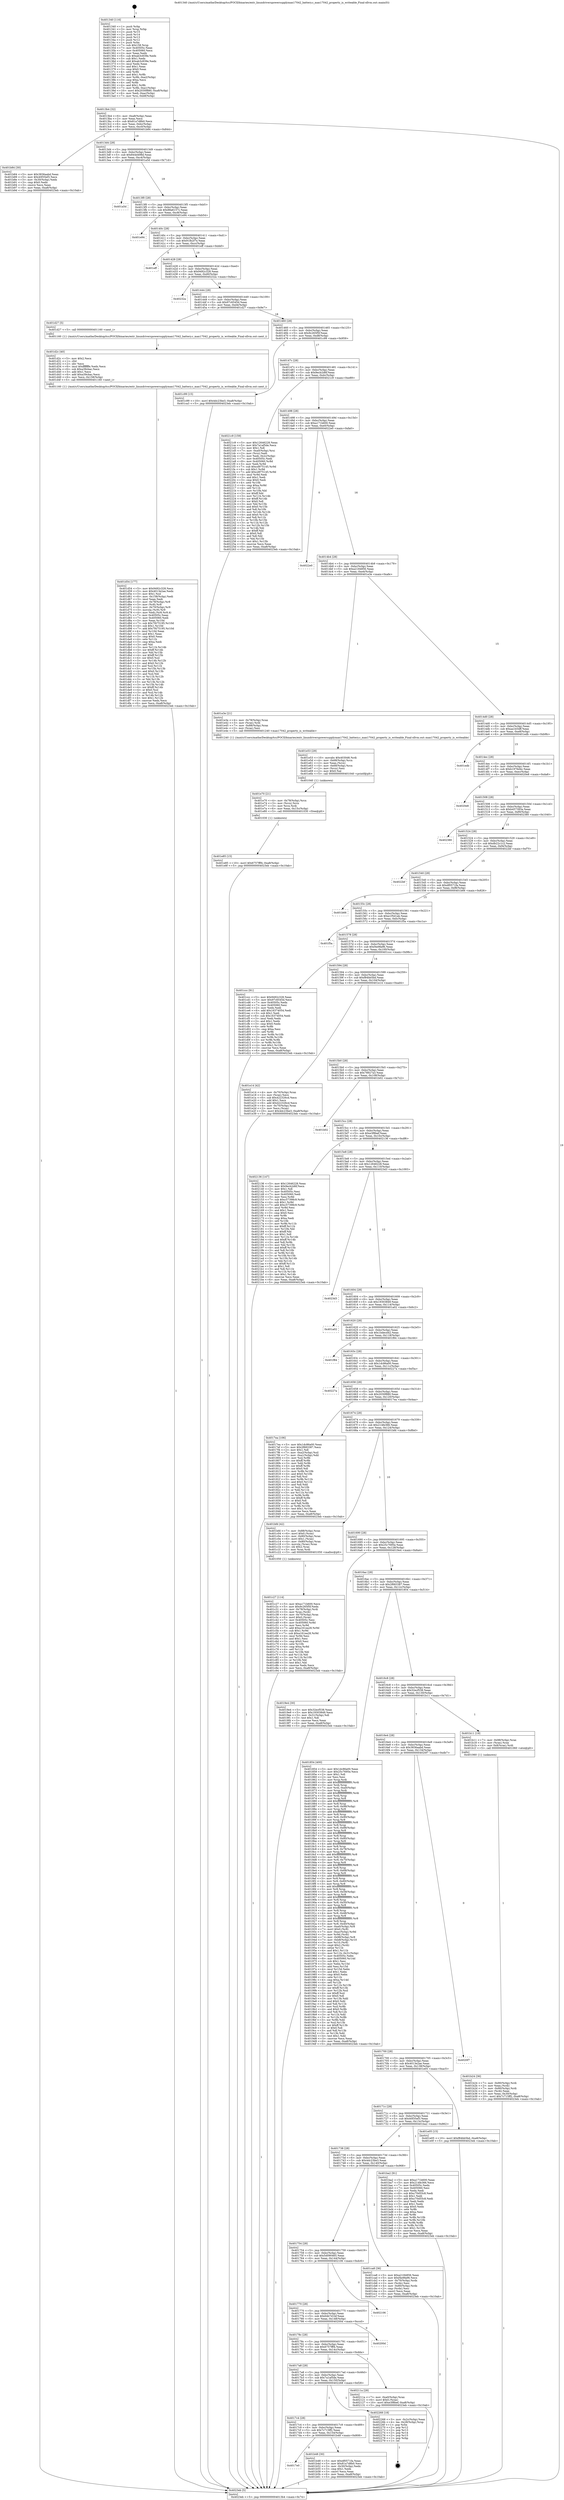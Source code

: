 digraph "0x401340" {
  label = "0x401340 (/mnt/c/Users/mathe/Desktop/tcc/POCII/binaries/extr_linuxdriverspowersupplymax17042_battery.c_max17042_property_is_writeable_Final-ollvm.out::main(0))"
  labelloc = "t"
  node[shape=record]

  Entry [label="",width=0.3,height=0.3,shape=circle,fillcolor=black,style=filled]
  "0x4013b4" [label="{
     0x4013b4 [32]\l
     | [instrs]\l
     &nbsp;&nbsp;0x4013b4 \<+6\>: mov -0xa8(%rbp),%eax\l
     &nbsp;&nbsp;0x4013ba \<+2\>: mov %eax,%ecx\l
     &nbsp;&nbsp;0x4013bc \<+6\>: sub $0x81a7d8b0,%ecx\l
     &nbsp;&nbsp;0x4013c2 \<+6\>: mov %eax,-0xbc(%rbp)\l
     &nbsp;&nbsp;0x4013c8 \<+6\>: mov %ecx,-0xc0(%rbp)\l
     &nbsp;&nbsp;0x4013ce \<+6\>: je 0000000000401b84 \<main+0x844\>\l
  }"]
  "0x401b84" [label="{
     0x401b84 [30]\l
     | [instrs]\l
     &nbsp;&nbsp;0x401b84 \<+5\>: mov $0x3836aabd,%eax\l
     &nbsp;&nbsp;0x401b89 \<+5\>: mov $0x40f35ef3,%ecx\l
     &nbsp;&nbsp;0x401b8e \<+3\>: mov -0x30(%rbp),%edx\l
     &nbsp;&nbsp;0x401b91 \<+3\>: cmp $0x0,%edx\l
     &nbsp;&nbsp;0x401b94 \<+3\>: cmove %ecx,%eax\l
     &nbsp;&nbsp;0x401b97 \<+6\>: mov %eax,-0xa8(%rbp)\l
     &nbsp;&nbsp;0x401b9d \<+5\>: jmp 00000000004023eb \<main+0x10ab\>\l
  }"]
  "0x4013d4" [label="{
     0x4013d4 [28]\l
     | [instrs]\l
     &nbsp;&nbsp;0x4013d4 \<+5\>: jmp 00000000004013d9 \<main+0x99\>\l
     &nbsp;&nbsp;0x4013d9 \<+6\>: mov -0xbc(%rbp),%eax\l
     &nbsp;&nbsp;0x4013df \<+5\>: sub $0x844d498d,%eax\l
     &nbsp;&nbsp;0x4013e4 \<+6\>: mov %eax,-0xc4(%rbp)\l
     &nbsp;&nbsp;0x4013ea \<+6\>: je 0000000000401a5d \<main+0x71d\>\l
  }"]
  Exit [label="",width=0.3,height=0.3,shape=circle,fillcolor=black,style=filled,peripheries=2]
  "0x401a5d" [label="{
     0x401a5d\l
  }", style=dashed]
  "0x4013f0" [label="{
     0x4013f0 [28]\l
     | [instrs]\l
     &nbsp;&nbsp;0x4013f0 \<+5\>: jmp 00000000004013f5 \<main+0xb5\>\l
     &nbsp;&nbsp;0x4013f5 \<+6\>: mov -0xbc(%rbp),%eax\l
     &nbsp;&nbsp;0x4013fb \<+5\>: sub $0x88a6157c,%eax\l
     &nbsp;&nbsp;0x401400 \<+6\>: mov %eax,-0xc8(%rbp)\l
     &nbsp;&nbsp;0x401406 \<+6\>: je 0000000000401e94 \<main+0xb54\>\l
  }"]
  "0x401e85" [label="{
     0x401e85 [15]\l
     | [instrs]\l
     &nbsp;&nbsp;0x401e85 \<+10\>: movl $0x6757fff4,-0xa8(%rbp)\l
     &nbsp;&nbsp;0x401e8f \<+5\>: jmp 00000000004023eb \<main+0x10ab\>\l
  }"]
  "0x401e94" [label="{
     0x401e94\l
  }", style=dashed]
  "0x40140c" [label="{
     0x40140c [28]\l
     | [instrs]\l
     &nbsp;&nbsp;0x40140c \<+5\>: jmp 0000000000401411 \<main+0xd1\>\l
     &nbsp;&nbsp;0x401411 \<+6\>: mov -0xbc(%rbp),%eax\l
     &nbsp;&nbsp;0x401417 \<+5\>: sub $0x91fb2f7e,%eax\l
     &nbsp;&nbsp;0x40141c \<+6\>: mov %eax,-0xcc(%rbp)\l
     &nbsp;&nbsp;0x401422 \<+6\>: je 0000000000401eff \<main+0xbbf\>\l
  }"]
  "0x401e70" [label="{
     0x401e70 [21]\l
     | [instrs]\l
     &nbsp;&nbsp;0x401e70 \<+4\>: mov -0x78(%rbp),%rcx\l
     &nbsp;&nbsp;0x401e74 \<+3\>: mov (%rcx),%rcx\l
     &nbsp;&nbsp;0x401e77 \<+3\>: mov %rcx,%rdi\l
     &nbsp;&nbsp;0x401e7a \<+6\>: mov %eax,-0x15c(%rbp)\l
     &nbsp;&nbsp;0x401e80 \<+5\>: call 0000000000401030 \<free@plt\>\l
     | [calls]\l
     &nbsp;&nbsp;0x401030 \{1\} (unknown)\l
  }"]
  "0x401eff" [label="{
     0x401eff\l
  }", style=dashed]
  "0x401428" [label="{
     0x401428 [28]\l
     | [instrs]\l
     &nbsp;&nbsp;0x401428 \<+5\>: jmp 000000000040142d \<main+0xed\>\l
     &nbsp;&nbsp;0x40142d \<+6\>: mov -0xbc(%rbp),%eax\l
     &nbsp;&nbsp;0x401433 \<+5\>: sub $0x9492c328,%eax\l
     &nbsp;&nbsp;0x401438 \<+6\>: mov %eax,-0xd0(%rbp)\l
     &nbsp;&nbsp;0x40143e \<+6\>: je 000000000040232a \<main+0xfea\>\l
  }"]
  "0x401e53" [label="{
     0x401e53 [29]\l
     | [instrs]\l
     &nbsp;&nbsp;0x401e53 \<+10\>: movabs $0x4030d6,%rdi\l
     &nbsp;&nbsp;0x401e5d \<+4\>: mov -0x68(%rbp),%rcx\l
     &nbsp;&nbsp;0x401e61 \<+2\>: mov %eax,(%rcx)\l
     &nbsp;&nbsp;0x401e63 \<+4\>: mov -0x68(%rbp),%rcx\l
     &nbsp;&nbsp;0x401e67 \<+2\>: mov (%rcx),%esi\l
     &nbsp;&nbsp;0x401e69 \<+2\>: mov $0x0,%al\l
     &nbsp;&nbsp;0x401e6b \<+5\>: call 0000000000401040 \<printf@plt\>\l
     | [calls]\l
     &nbsp;&nbsp;0x401040 \{1\} (unknown)\l
  }"]
  "0x40232a" [label="{
     0x40232a\l
  }", style=dashed]
  "0x401444" [label="{
     0x401444 [28]\l
     | [instrs]\l
     &nbsp;&nbsp;0x401444 \<+5\>: jmp 0000000000401449 \<main+0x109\>\l
     &nbsp;&nbsp;0x401449 \<+6\>: mov -0xbc(%rbp),%eax\l
     &nbsp;&nbsp;0x40144f \<+5\>: sub $0x97c6545d,%eax\l
     &nbsp;&nbsp;0x401454 \<+6\>: mov %eax,-0xd4(%rbp)\l
     &nbsp;&nbsp;0x40145a \<+6\>: je 0000000000401d27 \<main+0x9e7\>\l
  }"]
  "0x401d54" [label="{
     0x401d54 [177]\l
     | [instrs]\l
     &nbsp;&nbsp;0x401d54 \<+5\>: mov $0x9492c328,%ecx\l
     &nbsp;&nbsp;0x401d59 \<+5\>: mov $0x4013e2ae,%edx\l
     &nbsp;&nbsp;0x401d5e \<+3\>: mov $0x1,%sil\l
     &nbsp;&nbsp;0x401d61 \<+6\>: mov -0x158(%rbp),%edi\l
     &nbsp;&nbsp;0x401d67 \<+3\>: imul %eax,%edi\l
     &nbsp;&nbsp;0x401d6a \<+4\>: mov -0x78(%rbp),%r8\l
     &nbsp;&nbsp;0x401d6e \<+3\>: mov (%r8),%r8\l
     &nbsp;&nbsp;0x401d71 \<+4\>: mov -0x70(%rbp),%r9\l
     &nbsp;&nbsp;0x401d75 \<+3\>: movslq (%r9),%r9\l
     &nbsp;&nbsp;0x401d78 \<+4\>: mov %edi,(%r8,%r9,4)\l
     &nbsp;&nbsp;0x401d7c \<+7\>: mov 0x40505c,%eax\l
     &nbsp;&nbsp;0x401d83 \<+7\>: mov 0x405060,%edi\l
     &nbsp;&nbsp;0x401d8a \<+3\>: mov %eax,%r10d\l
     &nbsp;&nbsp;0x401d8d \<+7\>: sub $0x7f475195,%r10d\l
     &nbsp;&nbsp;0x401d94 \<+4\>: sub $0x1,%r10d\l
     &nbsp;&nbsp;0x401d98 \<+7\>: add $0x7f475195,%r10d\l
     &nbsp;&nbsp;0x401d9f \<+4\>: imul %r10d,%eax\l
     &nbsp;&nbsp;0x401da3 \<+3\>: and $0x1,%eax\l
     &nbsp;&nbsp;0x401da6 \<+3\>: cmp $0x0,%eax\l
     &nbsp;&nbsp;0x401da9 \<+4\>: sete %r11b\l
     &nbsp;&nbsp;0x401dad \<+3\>: cmp $0xa,%edi\l
     &nbsp;&nbsp;0x401db0 \<+3\>: setl %bl\l
     &nbsp;&nbsp;0x401db3 \<+3\>: mov %r11b,%r14b\l
     &nbsp;&nbsp;0x401db6 \<+4\>: xor $0xff,%r14b\l
     &nbsp;&nbsp;0x401dba \<+3\>: mov %bl,%r15b\l
     &nbsp;&nbsp;0x401dbd \<+4\>: xor $0xff,%r15b\l
     &nbsp;&nbsp;0x401dc1 \<+4\>: xor $0x0,%sil\l
     &nbsp;&nbsp;0x401dc5 \<+3\>: mov %r14b,%r12b\l
     &nbsp;&nbsp;0x401dc8 \<+4\>: and $0x0,%r12b\l
     &nbsp;&nbsp;0x401dcc \<+3\>: and %sil,%r11b\l
     &nbsp;&nbsp;0x401dcf \<+3\>: mov %r15b,%r13b\l
     &nbsp;&nbsp;0x401dd2 \<+4\>: and $0x0,%r13b\l
     &nbsp;&nbsp;0x401dd6 \<+3\>: and %sil,%bl\l
     &nbsp;&nbsp;0x401dd9 \<+3\>: or %r11b,%r12b\l
     &nbsp;&nbsp;0x401ddc \<+3\>: or %bl,%r13b\l
     &nbsp;&nbsp;0x401ddf \<+3\>: xor %r13b,%r12b\l
     &nbsp;&nbsp;0x401de2 \<+3\>: or %r15b,%r14b\l
     &nbsp;&nbsp;0x401de5 \<+4\>: xor $0xff,%r14b\l
     &nbsp;&nbsp;0x401de9 \<+4\>: or $0x0,%sil\l
     &nbsp;&nbsp;0x401ded \<+3\>: and %sil,%r14b\l
     &nbsp;&nbsp;0x401df0 \<+3\>: or %r14b,%r12b\l
     &nbsp;&nbsp;0x401df3 \<+4\>: test $0x1,%r12b\l
     &nbsp;&nbsp;0x401df7 \<+3\>: cmovne %edx,%ecx\l
     &nbsp;&nbsp;0x401dfa \<+6\>: mov %ecx,-0xa8(%rbp)\l
     &nbsp;&nbsp;0x401e00 \<+5\>: jmp 00000000004023eb \<main+0x10ab\>\l
  }"]
  "0x401d27" [label="{
     0x401d27 [5]\l
     | [instrs]\l
     &nbsp;&nbsp;0x401d27 \<+5\>: call 0000000000401160 \<next_i\>\l
     | [calls]\l
     &nbsp;&nbsp;0x401160 \{1\} (/mnt/c/Users/mathe/Desktop/tcc/POCII/binaries/extr_linuxdriverspowersupplymax17042_battery.c_max17042_property_is_writeable_Final-ollvm.out::next_i)\l
  }"]
  "0x401460" [label="{
     0x401460 [28]\l
     | [instrs]\l
     &nbsp;&nbsp;0x401460 \<+5\>: jmp 0000000000401465 \<main+0x125\>\l
     &nbsp;&nbsp;0x401465 \<+6\>: mov -0xbc(%rbp),%eax\l
     &nbsp;&nbsp;0x40146b \<+5\>: sub $0x9c265f5f,%eax\l
     &nbsp;&nbsp;0x401470 \<+6\>: mov %eax,-0xd8(%rbp)\l
     &nbsp;&nbsp;0x401476 \<+6\>: je 0000000000401c99 \<main+0x959\>\l
  }"]
  "0x401d2c" [label="{
     0x401d2c [40]\l
     | [instrs]\l
     &nbsp;&nbsp;0x401d2c \<+5\>: mov $0x2,%ecx\l
     &nbsp;&nbsp;0x401d31 \<+1\>: cltd\l
     &nbsp;&nbsp;0x401d32 \<+2\>: idiv %ecx\l
     &nbsp;&nbsp;0x401d34 \<+6\>: imul $0xfffffffe,%edx,%ecx\l
     &nbsp;&nbsp;0x401d3a \<+6\>: sub $0xa39cbac,%ecx\l
     &nbsp;&nbsp;0x401d40 \<+3\>: add $0x1,%ecx\l
     &nbsp;&nbsp;0x401d43 \<+6\>: add $0xa39cbac,%ecx\l
     &nbsp;&nbsp;0x401d49 \<+6\>: mov %ecx,-0x158(%rbp)\l
     &nbsp;&nbsp;0x401d4f \<+5\>: call 0000000000401160 \<next_i\>\l
     | [calls]\l
     &nbsp;&nbsp;0x401160 \{1\} (/mnt/c/Users/mathe/Desktop/tcc/POCII/binaries/extr_linuxdriverspowersupplymax17042_battery.c_max17042_property_is_writeable_Final-ollvm.out::next_i)\l
  }"]
  "0x401c99" [label="{
     0x401c99 [15]\l
     | [instrs]\l
     &nbsp;&nbsp;0x401c99 \<+10\>: movl $0x4dc23be3,-0xa8(%rbp)\l
     &nbsp;&nbsp;0x401ca3 \<+5\>: jmp 00000000004023eb \<main+0x10ab\>\l
  }"]
  "0x40147c" [label="{
     0x40147c [28]\l
     | [instrs]\l
     &nbsp;&nbsp;0x40147c \<+5\>: jmp 0000000000401481 \<main+0x141\>\l
     &nbsp;&nbsp;0x401481 \<+6\>: mov -0xbc(%rbp),%eax\l
     &nbsp;&nbsp;0x401487 \<+5\>: sub $0x9ecb2d6f,%eax\l
     &nbsp;&nbsp;0x40148c \<+6\>: mov %eax,-0xdc(%rbp)\l
     &nbsp;&nbsp;0x401492 \<+6\>: je 00000000004021c9 \<main+0xe89\>\l
  }"]
  "0x401c27" [label="{
     0x401c27 [114]\l
     | [instrs]\l
     &nbsp;&nbsp;0x401c27 \<+5\>: mov $0xa171b600,%ecx\l
     &nbsp;&nbsp;0x401c2c \<+5\>: mov $0x9c265f5f,%edx\l
     &nbsp;&nbsp;0x401c31 \<+4\>: mov -0x78(%rbp),%rdi\l
     &nbsp;&nbsp;0x401c35 \<+3\>: mov %rax,(%rdi)\l
     &nbsp;&nbsp;0x401c38 \<+4\>: mov -0x70(%rbp),%rax\l
     &nbsp;&nbsp;0x401c3c \<+6\>: movl $0x0,(%rax)\l
     &nbsp;&nbsp;0x401c42 \<+7\>: mov 0x40505c,%esi\l
     &nbsp;&nbsp;0x401c49 \<+8\>: mov 0x405060,%r8d\l
     &nbsp;&nbsp;0x401c51 \<+3\>: mov %esi,%r9d\l
     &nbsp;&nbsp;0x401c54 \<+7\>: add $0xa161ea28,%r9d\l
     &nbsp;&nbsp;0x401c5b \<+4\>: sub $0x1,%r9d\l
     &nbsp;&nbsp;0x401c5f \<+7\>: sub $0xa161ea28,%r9d\l
     &nbsp;&nbsp;0x401c66 \<+4\>: imul %r9d,%esi\l
     &nbsp;&nbsp;0x401c6a \<+3\>: and $0x1,%esi\l
     &nbsp;&nbsp;0x401c6d \<+3\>: cmp $0x0,%esi\l
     &nbsp;&nbsp;0x401c70 \<+4\>: sete %r10b\l
     &nbsp;&nbsp;0x401c74 \<+4\>: cmp $0xa,%r8d\l
     &nbsp;&nbsp;0x401c78 \<+4\>: setl %r11b\l
     &nbsp;&nbsp;0x401c7c \<+3\>: mov %r10b,%bl\l
     &nbsp;&nbsp;0x401c7f \<+3\>: and %r11b,%bl\l
     &nbsp;&nbsp;0x401c82 \<+3\>: xor %r11b,%r10b\l
     &nbsp;&nbsp;0x401c85 \<+3\>: or %r10b,%bl\l
     &nbsp;&nbsp;0x401c88 \<+3\>: test $0x1,%bl\l
     &nbsp;&nbsp;0x401c8b \<+3\>: cmovne %edx,%ecx\l
     &nbsp;&nbsp;0x401c8e \<+6\>: mov %ecx,-0xa8(%rbp)\l
     &nbsp;&nbsp;0x401c94 \<+5\>: jmp 00000000004023eb \<main+0x10ab\>\l
  }"]
  "0x4021c9" [label="{
     0x4021c9 [159]\l
     | [instrs]\l
     &nbsp;&nbsp;0x4021c9 \<+5\>: mov $0x12646228,%eax\l
     &nbsp;&nbsp;0x4021ce \<+5\>: mov $0x7a1af5de,%ecx\l
     &nbsp;&nbsp;0x4021d3 \<+2\>: mov $0x1,%dl\l
     &nbsp;&nbsp;0x4021d5 \<+7\>: mov -0xa0(%rbp),%rsi\l
     &nbsp;&nbsp;0x4021dc \<+2\>: mov (%rsi),%edi\l
     &nbsp;&nbsp;0x4021de \<+3\>: mov %edi,-0x2c(%rbp)\l
     &nbsp;&nbsp;0x4021e1 \<+7\>: mov 0x40505c,%edi\l
     &nbsp;&nbsp;0x4021e8 \<+8\>: mov 0x405060,%r8d\l
     &nbsp;&nbsp;0x4021f0 \<+3\>: mov %edi,%r9d\l
     &nbsp;&nbsp;0x4021f3 \<+7\>: sub $0xcd975145,%r9d\l
     &nbsp;&nbsp;0x4021fa \<+4\>: sub $0x1,%r9d\l
     &nbsp;&nbsp;0x4021fe \<+7\>: add $0xcd975145,%r9d\l
     &nbsp;&nbsp;0x402205 \<+4\>: imul %r9d,%edi\l
     &nbsp;&nbsp;0x402209 \<+3\>: and $0x1,%edi\l
     &nbsp;&nbsp;0x40220c \<+3\>: cmp $0x0,%edi\l
     &nbsp;&nbsp;0x40220f \<+4\>: sete %r10b\l
     &nbsp;&nbsp;0x402213 \<+4\>: cmp $0xa,%r8d\l
     &nbsp;&nbsp;0x402217 \<+4\>: setl %r11b\l
     &nbsp;&nbsp;0x40221b \<+3\>: mov %r10b,%bl\l
     &nbsp;&nbsp;0x40221e \<+3\>: xor $0xff,%bl\l
     &nbsp;&nbsp;0x402221 \<+3\>: mov %r11b,%r14b\l
     &nbsp;&nbsp;0x402224 \<+4\>: xor $0xff,%r14b\l
     &nbsp;&nbsp;0x402228 \<+3\>: xor $0x0,%dl\l
     &nbsp;&nbsp;0x40222b \<+3\>: mov %bl,%r15b\l
     &nbsp;&nbsp;0x40222e \<+4\>: and $0x0,%r15b\l
     &nbsp;&nbsp;0x402232 \<+3\>: and %dl,%r10b\l
     &nbsp;&nbsp;0x402235 \<+3\>: mov %r14b,%r12b\l
     &nbsp;&nbsp;0x402238 \<+4\>: and $0x0,%r12b\l
     &nbsp;&nbsp;0x40223c \<+3\>: and %dl,%r11b\l
     &nbsp;&nbsp;0x40223f \<+3\>: or %r10b,%r15b\l
     &nbsp;&nbsp;0x402242 \<+3\>: or %r11b,%r12b\l
     &nbsp;&nbsp;0x402245 \<+3\>: xor %r12b,%r15b\l
     &nbsp;&nbsp;0x402248 \<+3\>: or %r14b,%bl\l
     &nbsp;&nbsp;0x40224b \<+3\>: xor $0xff,%bl\l
     &nbsp;&nbsp;0x40224e \<+3\>: or $0x0,%dl\l
     &nbsp;&nbsp;0x402251 \<+2\>: and %dl,%bl\l
     &nbsp;&nbsp;0x402253 \<+3\>: or %bl,%r15b\l
     &nbsp;&nbsp;0x402256 \<+4\>: test $0x1,%r15b\l
     &nbsp;&nbsp;0x40225a \<+3\>: cmovne %ecx,%eax\l
     &nbsp;&nbsp;0x40225d \<+6\>: mov %eax,-0xa8(%rbp)\l
     &nbsp;&nbsp;0x402263 \<+5\>: jmp 00000000004023eb \<main+0x10ab\>\l
  }"]
  "0x401498" [label="{
     0x401498 [28]\l
     | [instrs]\l
     &nbsp;&nbsp;0x401498 \<+5\>: jmp 000000000040149d \<main+0x15d\>\l
     &nbsp;&nbsp;0x40149d \<+6\>: mov -0xbc(%rbp),%eax\l
     &nbsp;&nbsp;0x4014a3 \<+5\>: sub $0xa171b600,%eax\l
     &nbsp;&nbsp;0x4014a8 \<+6\>: mov %eax,-0xe0(%rbp)\l
     &nbsp;&nbsp;0x4014ae \<+6\>: je 00000000004022e0 \<main+0xfa0\>\l
  }"]
  "0x4017e0" [label="{
     0x4017e0\l
  }", style=dashed]
  "0x4022e0" [label="{
     0x4022e0\l
  }", style=dashed]
  "0x4014b4" [label="{
     0x4014b4 [28]\l
     | [instrs]\l
     &nbsp;&nbsp;0x4014b4 \<+5\>: jmp 00000000004014b9 \<main+0x179\>\l
     &nbsp;&nbsp;0x4014b9 \<+6\>: mov -0xbc(%rbp),%eax\l
     &nbsp;&nbsp;0x4014bf \<+5\>: sub $0xa2184856,%eax\l
     &nbsp;&nbsp;0x4014c4 \<+6\>: mov %eax,-0xe4(%rbp)\l
     &nbsp;&nbsp;0x4014ca \<+6\>: je 0000000000401e3e \<main+0xafe\>\l
  }"]
  "0x401b48" [label="{
     0x401b48 [30]\l
     | [instrs]\l
     &nbsp;&nbsp;0x401b48 \<+5\>: mov $0xdf0571fa,%eax\l
     &nbsp;&nbsp;0x401b4d \<+5\>: mov $0x81a7d8b0,%ecx\l
     &nbsp;&nbsp;0x401b52 \<+3\>: mov -0x30(%rbp),%edx\l
     &nbsp;&nbsp;0x401b55 \<+3\>: cmp $0x1,%edx\l
     &nbsp;&nbsp;0x401b58 \<+3\>: cmovl %ecx,%eax\l
     &nbsp;&nbsp;0x401b5b \<+6\>: mov %eax,-0xa8(%rbp)\l
     &nbsp;&nbsp;0x401b61 \<+5\>: jmp 00000000004023eb \<main+0x10ab\>\l
  }"]
  "0x401e3e" [label="{
     0x401e3e [21]\l
     | [instrs]\l
     &nbsp;&nbsp;0x401e3e \<+4\>: mov -0x78(%rbp),%rax\l
     &nbsp;&nbsp;0x401e42 \<+3\>: mov (%rax),%rdi\l
     &nbsp;&nbsp;0x401e45 \<+7\>: mov -0x88(%rbp),%rax\l
     &nbsp;&nbsp;0x401e4c \<+2\>: mov (%rax),%esi\l
     &nbsp;&nbsp;0x401e4e \<+5\>: call 0000000000401240 \<max17042_property_is_writeable\>\l
     | [calls]\l
     &nbsp;&nbsp;0x401240 \{1\} (/mnt/c/Users/mathe/Desktop/tcc/POCII/binaries/extr_linuxdriverspowersupplymax17042_battery.c_max17042_property_is_writeable_Final-ollvm.out::max17042_property_is_writeable)\l
  }"]
  "0x4014d0" [label="{
     0x4014d0 [28]\l
     | [instrs]\l
     &nbsp;&nbsp;0x4014d0 \<+5\>: jmp 00000000004014d5 \<main+0x195\>\l
     &nbsp;&nbsp;0x4014d5 \<+6\>: mov -0xbc(%rbp),%eax\l
     &nbsp;&nbsp;0x4014db \<+5\>: sub $0xaa1b54ff,%eax\l
     &nbsp;&nbsp;0x4014e0 \<+6\>: mov %eax,-0xe8(%rbp)\l
     &nbsp;&nbsp;0x4014e6 \<+6\>: je 0000000000401edb \<main+0xb9b\>\l
  }"]
  "0x4017c4" [label="{
     0x4017c4 [28]\l
     | [instrs]\l
     &nbsp;&nbsp;0x4017c4 \<+5\>: jmp 00000000004017c9 \<main+0x489\>\l
     &nbsp;&nbsp;0x4017c9 \<+6\>: mov -0xbc(%rbp),%eax\l
     &nbsp;&nbsp;0x4017cf \<+5\>: sub $0x7c715ff2,%eax\l
     &nbsp;&nbsp;0x4017d4 \<+6\>: mov %eax,-0x154(%rbp)\l
     &nbsp;&nbsp;0x4017da \<+6\>: je 0000000000401b48 \<main+0x808\>\l
  }"]
  "0x401edb" [label="{
     0x401edb\l
  }", style=dashed]
  "0x4014ec" [label="{
     0x4014ec [28]\l
     | [instrs]\l
     &nbsp;&nbsp;0x4014ec \<+5\>: jmp 00000000004014f1 \<main+0x1b1\>\l
     &nbsp;&nbsp;0x4014f1 \<+6\>: mov -0xbc(%rbp),%eax\l
     &nbsp;&nbsp;0x4014f7 \<+5\>: sub $0xb1976d4c,%eax\l
     &nbsp;&nbsp;0x4014fc \<+6\>: mov %eax,-0xec(%rbp)\l
     &nbsp;&nbsp;0x401502 \<+6\>: je 00000000004020e8 \<main+0xda8\>\l
  }"]
  "0x402268" [label="{
     0x402268 [18]\l
     | [instrs]\l
     &nbsp;&nbsp;0x402268 \<+3\>: mov -0x2c(%rbp),%eax\l
     &nbsp;&nbsp;0x40226b \<+4\>: lea -0x28(%rbp),%rsp\l
     &nbsp;&nbsp;0x40226f \<+1\>: pop %rbx\l
     &nbsp;&nbsp;0x402270 \<+2\>: pop %r12\l
     &nbsp;&nbsp;0x402272 \<+2\>: pop %r13\l
     &nbsp;&nbsp;0x402274 \<+2\>: pop %r14\l
     &nbsp;&nbsp;0x402276 \<+2\>: pop %r15\l
     &nbsp;&nbsp;0x402278 \<+1\>: pop %rbp\l
     &nbsp;&nbsp;0x402279 \<+1\>: ret\l
  }"]
  "0x4020e8" [label="{
     0x4020e8\l
  }", style=dashed]
  "0x401508" [label="{
     0x401508 [28]\l
     | [instrs]\l
     &nbsp;&nbsp;0x401508 \<+5\>: jmp 000000000040150d \<main+0x1cd\>\l
     &nbsp;&nbsp;0x40150d \<+6\>: mov -0xbc(%rbp),%eax\l
     &nbsp;&nbsp;0x401513 \<+5\>: sub $0xb457393a,%eax\l
     &nbsp;&nbsp;0x401518 \<+6\>: mov %eax,-0xf0(%rbp)\l
     &nbsp;&nbsp;0x40151e \<+6\>: je 0000000000402380 \<main+0x1040\>\l
  }"]
  "0x4017a8" [label="{
     0x4017a8 [28]\l
     | [instrs]\l
     &nbsp;&nbsp;0x4017a8 \<+5\>: jmp 00000000004017ad \<main+0x46d\>\l
     &nbsp;&nbsp;0x4017ad \<+6\>: mov -0xbc(%rbp),%eax\l
     &nbsp;&nbsp;0x4017b3 \<+5\>: sub $0x7a1af5de,%eax\l
     &nbsp;&nbsp;0x4017b8 \<+6\>: mov %eax,-0x150(%rbp)\l
     &nbsp;&nbsp;0x4017be \<+6\>: je 0000000000402268 \<main+0xf28\>\l
  }"]
  "0x402380" [label="{
     0x402380\l
  }", style=dashed]
  "0x401524" [label="{
     0x401524 [28]\l
     | [instrs]\l
     &nbsp;&nbsp;0x401524 \<+5\>: jmp 0000000000401529 \<main+0x1e9\>\l
     &nbsp;&nbsp;0x401529 \<+6\>: mov -0xbc(%rbp),%eax\l
     &nbsp;&nbsp;0x40152f \<+5\>: sub $0xdb22c1c2,%eax\l
     &nbsp;&nbsp;0x401534 \<+6\>: mov %eax,-0xf4(%rbp)\l
     &nbsp;&nbsp;0x40153a \<+6\>: je 00000000004022bf \<main+0xf7f\>\l
  }"]
  "0x40211a" [label="{
     0x40211a [28]\l
     | [instrs]\l
     &nbsp;&nbsp;0x40211a \<+7\>: mov -0xa0(%rbp),%rax\l
     &nbsp;&nbsp;0x402121 \<+6\>: movl $0x0,(%rax)\l
     &nbsp;&nbsp;0x402127 \<+10\>: movl $0xe3f8bef,-0xa8(%rbp)\l
     &nbsp;&nbsp;0x402131 \<+5\>: jmp 00000000004023eb \<main+0x10ab\>\l
  }"]
  "0x4022bf" [label="{
     0x4022bf\l
  }", style=dashed]
  "0x401540" [label="{
     0x401540 [28]\l
     | [instrs]\l
     &nbsp;&nbsp;0x401540 \<+5\>: jmp 0000000000401545 \<main+0x205\>\l
     &nbsp;&nbsp;0x401545 \<+6\>: mov -0xbc(%rbp),%eax\l
     &nbsp;&nbsp;0x40154b \<+5\>: sub $0xdf0571fa,%eax\l
     &nbsp;&nbsp;0x401550 \<+6\>: mov %eax,-0xf8(%rbp)\l
     &nbsp;&nbsp;0x401556 \<+6\>: je 0000000000401b66 \<main+0x826\>\l
  }"]
  "0x40178c" [label="{
     0x40178c [28]\l
     | [instrs]\l
     &nbsp;&nbsp;0x40178c \<+5\>: jmp 0000000000401791 \<main+0x451\>\l
     &nbsp;&nbsp;0x401791 \<+6\>: mov -0xbc(%rbp),%eax\l
     &nbsp;&nbsp;0x401797 \<+5\>: sub $0x6757fff4,%eax\l
     &nbsp;&nbsp;0x40179c \<+6\>: mov %eax,-0x14c(%rbp)\l
     &nbsp;&nbsp;0x4017a2 \<+6\>: je 000000000040211a \<main+0xdda\>\l
  }"]
  "0x401b66" [label="{
     0x401b66\l
  }", style=dashed]
  "0x40155c" [label="{
     0x40155c [28]\l
     | [instrs]\l
     &nbsp;&nbsp;0x40155c \<+5\>: jmp 0000000000401561 \<main+0x221\>\l
     &nbsp;&nbsp;0x401561 \<+6\>: mov -0xbc(%rbp),%eax\l
     &nbsp;&nbsp;0x401567 \<+5\>: sub $0xe1f5d1ab,%eax\l
     &nbsp;&nbsp;0x40156c \<+6\>: mov %eax,-0xfc(%rbp)\l
     &nbsp;&nbsp;0x401572 \<+6\>: je 0000000000401f5a \<main+0xc1a\>\l
  }"]
  "0x40200d" [label="{
     0x40200d\l
  }", style=dashed]
  "0x401f5a" [label="{
     0x401f5a\l
  }", style=dashed]
  "0x401578" [label="{
     0x401578 [28]\l
     | [instrs]\l
     &nbsp;&nbsp;0x401578 \<+5\>: jmp 000000000040157d \<main+0x23d\>\l
     &nbsp;&nbsp;0x40157d \<+6\>: mov -0xbc(%rbp),%eax\l
     &nbsp;&nbsp;0x401583 \<+5\>: sub $0xf4e9fa96,%eax\l
     &nbsp;&nbsp;0x401588 \<+6\>: mov %eax,-0x100(%rbp)\l
     &nbsp;&nbsp;0x40158e \<+6\>: je 0000000000401ccc \<main+0x98c\>\l
  }"]
  "0x401770" [label="{
     0x401770 [28]\l
     | [instrs]\l
     &nbsp;&nbsp;0x401770 \<+5\>: jmp 0000000000401775 \<main+0x435\>\l
     &nbsp;&nbsp;0x401775 \<+6\>: mov -0xbc(%rbp),%eax\l
     &nbsp;&nbsp;0x40177b \<+5\>: sub $0x64b7d1bf,%eax\l
     &nbsp;&nbsp;0x401780 \<+6\>: mov %eax,-0x148(%rbp)\l
     &nbsp;&nbsp;0x401786 \<+6\>: je 000000000040200d \<main+0xccd\>\l
  }"]
  "0x401ccc" [label="{
     0x401ccc [91]\l
     | [instrs]\l
     &nbsp;&nbsp;0x401ccc \<+5\>: mov $0x9492c328,%eax\l
     &nbsp;&nbsp;0x401cd1 \<+5\>: mov $0x97c6545d,%ecx\l
     &nbsp;&nbsp;0x401cd6 \<+7\>: mov 0x40505c,%edx\l
     &nbsp;&nbsp;0x401cdd \<+7\>: mov 0x405060,%esi\l
     &nbsp;&nbsp;0x401ce4 \<+2\>: mov %edx,%edi\l
     &nbsp;&nbsp;0x401ce6 \<+6\>: add $0x16374054,%edi\l
     &nbsp;&nbsp;0x401cec \<+3\>: sub $0x1,%edi\l
     &nbsp;&nbsp;0x401cef \<+6\>: sub $0x16374054,%edi\l
     &nbsp;&nbsp;0x401cf5 \<+3\>: imul %edi,%edx\l
     &nbsp;&nbsp;0x401cf8 \<+3\>: and $0x1,%edx\l
     &nbsp;&nbsp;0x401cfb \<+3\>: cmp $0x0,%edx\l
     &nbsp;&nbsp;0x401cfe \<+4\>: sete %r8b\l
     &nbsp;&nbsp;0x401d02 \<+3\>: cmp $0xa,%esi\l
     &nbsp;&nbsp;0x401d05 \<+4\>: setl %r9b\l
     &nbsp;&nbsp;0x401d09 \<+3\>: mov %r8b,%r10b\l
     &nbsp;&nbsp;0x401d0c \<+3\>: and %r9b,%r10b\l
     &nbsp;&nbsp;0x401d0f \<+3\>: xor %r9b,%r8b\l
     &nbsp;&nbsp;0x401d12 \<+3\>: or %r8b,%r10b\l
     &nbsp;&nbsp;0x401d15 \<+4\>: test $0x1,%r10b\l
     &nbsp;&nbsp;0x401d19 \<+3\>: cmovne %ecx,%eax\l
     &nbsp;&nbsp;0x401d1c \<+6\>: mov %eax,-0xa8(%rbp)\l
     &nbsp;&nbsp;0x401d22 \<+5\>: jmp 00000000004023eb \<main+0x10ab\>\l
  }"]
  "0x401594" [label="{
     0x401594 [28]\l
     | [instrs]\l
     &nbsp;&nbsp;0x401594 \<+5\>: jmp 0000000000401599 \<main+0x259\>\l
     &nbsp;&nbsp;0x401599 \<+6\>: mov -0xbc(%rbp),%eax\l
     &nbsp;&nbsp;0x40159f \<+5\>: sub $0xf84bb5bd,%eax\l
     &nbsp;&nbsp;0x4015a4 \<+6\>: mov %eax,-0x104(%rbp)\l
     &nbsp;&nbsp;0x4015aa \<+6\>: je 0000000000401e14 \<main+0xad4\>\l
  }"]
  "0x402106" [label="{
     0x402106\l
  }", style=dashed]
  "0x401e14" [label="{
     0x401e14 [42]\l
     | [instrs]\l
     &nbsp;&nbsp;0x401e14 \<+4\>: mov -0x70(%rbp),%rax\l
     &nbsp;&nbsp;0x401e18 \<+2\>: mov (%rax),%ecx\l
     &nbsp;&nbsp;0x401e1a \<+6\>: sub $0x422326cd,%ecx\l
     &nbsp;&nbsp;0x401e20 \<+3\>: add $0x1,%ecx\l
     &nbsp;&nbsp;0x401e23 \<+6\>: add $0x422326cd,%ecx\l
     &nbsp;&nbsp;0x401e29 \<+4\>: mov -0x70(%rbp),%rax\l
     &nbsp;&nbsp;0x401e2d \<+2\>: mov %ecx,(%rax)\l
     &nbsp;&nbsp;0x401e2f \<+10\>: movl $0x4dc23be3,-0xa8(%rbp)\l
     &nbsp;&nbsp;0x401e39 \<+5\>: jmp 00000000004023eb \<main+0x10ab\>\l
  }"]
  "0x4015b0" [label="{
     0x4015b0 [28]\l
     | [instrs]\l
     &nbsp;&nbsp;0x4015b0 \<+5\>: jmp 00000000004015b5 \<main+0x275\>\l
     &nbsp;&nbsp;0x4015b5 \<+6\>: mov -0xbc(%rbp),%eax\l
     &nbsp;&nbsp;0x4015bb \<+5\>: sub $0x78927a3,%eax\l
     &nbsp;&nbsp;0x4015c0 \<+6\>: mov %eax,-0x108(%rbp)\l
     &nbsp;&nbsp;0x4015c6 \<+6\>: je 0000000000401b02 \<main+0x7c2\>\l
  }"]
  "0x401754" [label="{
     0x401754 [28]\l
     | [instrs]\l
     &nbsp;&nbsp;0x401754 \<+5\>: jmp 0000000000401759 \<main+0x419\>\l
     &nbsp;&nbsp;0x401759 \<+6\>: mov -0xbc(%rbp),%eax\l
     &nbsp;&nbsp;0x40175f \<+5\>: sub $0x5d090465,%eax\l
     &nbsp;&nbsp;0x401764 \<+6\>: mov %eax,-0x144(%rbp)\l
     &nbsp;&nbsp;0x40176a \<+6\>: je 0000000000402106 \<main+0xdc6\>\l
  }"]
  "0x401b02" [label="{
     0x401b02\l
  }", style=dashed]
  "0x4015cc" [label="{
     0x4015cc [28]\l
     | [instrs]\l
     &nbsp;&nbsp;0x4015cc \<+5\>: jmp 00000000004015d1 \<main+0x291\>\l
     &nbsp;&nbsp;0x4015d1 \<+6\>: mov -0xbc(%rbp),%eax\l
     &nbsp;&nbsp;0x4015d7 \<+5\>: sub $0xe3f8bef,%eax\l
     &nbsp;&nbsp;0x4015dc \<+6\>: mov %eax,-0x10c(%rbp)\l
     &nbsp;&nbsp;0x4015e2 \<+6\>: je 0000000000402136 \<main+0xdf6\>\l
  }"]
  "0x401ca8" [label="{
     0x401ca8 [36]\l
     | [instrs]\l
     &nbsp;&nbsp;0x401ca8 \<+5\>: mov $0xa2184856,%eax\l
     &nbsp;&nbsp;0x401cad \<+5\>: mov $0xf4e9fa96,%ecx\l
     &nbsp;&nbsp;0x401cb2 \<+4\>: mov -0x70(%rbp),%rdx\l
     &nbsp;&nbsp;0x401cb6 \<+2\>: mov (%rdx),%esi\l
     &nbsp;&nbsp;0x401cb8 \<+4\>: mov -0x80(%rbp),%rdx\l
     &nbsp;&nbsp;0x401cbc \<+2\>: cmp (%rdx),%esi\l
     &nbsp;&nbsp;0x401cbe \<+3\>: cmovl %ecx,%eax\l
     &nbsp;&nbsp;0x401cc1 \<+6\>: mov %eax,-0xa8(%rbp)\l
     &nbsp;&nbsp;0x401cc7 \<+5\>: jmp 00000000004023eb \<main+0x10ab\>\l
  }"]
  "0x402136" [label="{
     0x402136 [147]\l
     | [instrs]\l
     &nbsp;&nbsp;0x402136 \<+5\>: mov $0x12646228,%eax\l
     &nbsp;&nbsp;0x40213b \<+5\>: mov $0x9ecb2d6f,%ecx\l
     &nbsp;&nbsp;0x402140 \<+2\>: mov $0x1,%dl\l
     &nbsp;&nbsp;0x402142 \<+7\>: mov 0x40505c,%esi\l
     &nbsp;&nbsp;0x402149 \<+7\>: mov 0x405060,%edi\l
     &nbsp;&nbsp;0x402150 \<+3\>: mov %esi,%r8d\l
     &nbsp;&nbsp;0x402153 \<+7\>: sub $0xc57398c9,%r8d\l
     &nbsp;&nbsp;0x40215a \<+4\>: sub $0x1,%r8d\l
     &nbsp;&nbsp;0x40215e \<+7\>: add $0xc57398c9,%r8d\l
     &nbsp;&nbsp;0x402165 \<+4\>: imul %r8d,%esi\l
     &nbsp;&nbsp;0x402169 \<+3\>: and $0x1,%esi\l
     &nbsp;&nbsp;0x40216c \<+3\>: cmp $0x0,%esi\l
     &nbsp;&nbsp;0x40216f \<+4\>: sete %r9b\l
     &nbsp;&nbsp;0x402173 \<+3\>: cmp $0xa,%edi\l
     &nbsp;&nbsp;0x402176 \<+4\>: setl %r10b\l
     &nbsp;&nbsp;0x40217a \<+3\>: mov %r9b,%r11b\l
     &nbsp;&nbsp;0x40217d \<+4\>: xor $0xff,%r11b\l
     &nbsp;&nbsp;0x402181 \<+3\>: mov %r10b,%bl\l
     &nbsp;&nbsp;0x402184 \<+3\>: xor $0xff,%bl\l
     &nbsp;&nbsp;0x402187 \<+3\>: xor $0x1,%dl\l
     &nbsp;&nbsp;0x40218a \<+3\>: mov %r11b,%r14b\l
     &nbsp;&nbsp;0x40218d \<+4\>: and $0xff,%r14b\l
     &nbsp;&nbsp;0x402191 \<+3\>: and %dl,%r9b\l
     &nbsp;&nbsp;0x402194 \<+3\>: mov %bl,%r15b\l
     &nbsp;&nbsp;0x402197 \<+4\>: and $0xff,%r15b\l
     &nbsp;&nbsp;0x40219b \<+3\>: and %dl,%r10b\l
     &nbsp;&nbsp;0x40219e \<+3\>: or %r9b,%r14b\l
     &nbsp;&nbsp;0x4021a1 \<+3\>: or %r10b,%r15b\l
     &nbsp;&nbsp;0x4021a4 \<+3\>: xor %r15b,%r14b\l
     &nbsp;&nbsp;0x4021a7 \<+3\>: or %bl,%r11b\l
     &nbsp;&nbsp;0x4021aa \<+4\>: xor $0xff,%r11b\l
     &nbsp;&nbsp;0x4021ae \<+3\>: or $0x1,%dl\l
     &nbsp;&nbsp;0x4021b1 \<+3\>: and %dl,%r11b\l
     &nbsp;&nbsp;0x4021b4 \<+3\>: or %r11b,%r14b\l
     &nbsp;&nbsp;0x4021b7 \<+4\>: test $0x1,%r14b\l
     &nbsp;&nbsp;0x4021bb \<+3\>: cmovne %ecx,%eax\l
     &nbsp;&nbsp;0x4021be \<+6\>: mov %eax,-0xa8(%rbp)\l
     &nbsp;&nbsp;0x4021c4 \<+5\>: jmp 00000000004023eb \<main+0x10ab\>\l
  }"]
  "0x4015e8" [label="{
     0x4015e8 [28]\l
     | [instrs]\l
     &nbsp;&nbsp;0x4015e8 \<+5\>: jmp 00000000004015ed \<main+0x2ad\>\l
     &nbsp;&nbsp;0x4015ed \<+6\>: mov -0xbc(%rbp),%eax\l
     &nbsp;&nbsp;0x4015f3 \<+5\>: sub $0x12646228,%eax\l
     &nbsp;&nbsp;0x4015f8 \<+6\>: mov %eax,-0x110(%rbp)\l
     &nbsp;&nbsp;0x4015fe \<+6\>: je 00000000004023d3 \<main+0x1093\>\l
  }"]
  "0x401738" [label="{
     0x401738 [28]\l
     | [instrs]\l
     &nbsp;&nbsp;0x401738 \<+5\>: jmp 000000000040173d \<main+0x3fd\>\l
     &nbsp;&nbsp;0x40173d \<+6\>: mov -0xbc(%rbp),%eax\l
     &nbsp;&nbsp;0x401743 \<+5\>: sub $0x4dc23be3,%eax\l
     &nbsp;&nbsp;0x401748 \<+6\>: mov %eax,-0x140(%rbp)\l
     &nbsp;&nbsp;0x40174e \<+6\>: je 0000000000401ca8 \<main+0x968\>\l
  }"]
  "0x4023d3" [label="{
     0x4023d3\l
  }", style=dashed]
  "0x401604" [label="{
     0x401604 [28]\l
     | [instrs]\l
     &nbsp;&nbsp;0x401604 \<+5\>: jmp 0000000000401609 \<main+0x2c9\>\l
     &nbsp;&nbsp;0x401609 \<+6\>: mov -0xbc(%rbp),%eax\l
     &nbsp;&nbsp;0x40160f \<+5\>: sub $0x19303849,%eax\l
     &nbsp;&nbsp;0x401614 \<+6\>: mov %eax,-0x114(%rbp)\l
     &nbsp;&nbsp;0x40161a \<+6\>: je 0000000000401a02 \<main+0x6c2\>\l
  }"]
  "0x401ba2" [label="{
     0x401ba2 [91]\l
     | [instrs]\l
     &nbsp;&nbsp;0x401ba2 \<+5\>: mov $0xa171b600,%eax\l
     &nbsp;&nbsp;0x401ba7 \<+5\>: mov $0x214fe366,%ecx\l
     &nbsp;&nbsp;0x401bac \<+7\>: mov 0x40505c,%edx\l
     &nbsp;&nbsp;0x401bb3 \<+7\>: mov 0x405060,%esi\l
     &nbsp;&nbsp;0x401bba \<+2\>: mov %edx,%edi\l
     &nbsp;&nbsp;0x401bbc \<+6\>: sub $0xc70d55c8,%edi\l
     &nbsp;&nbsp;0x401bc2 \<+3\>: sub $0x1,%edi\l
     &nbsp;&nbsp;0x401bc5 \<+6\>: add $0xc70d55c8,%edi\l
     &nbsp;&nbsp;0x401bcb \<+3\>: imul %edi,%edx\l
     &nbsp;&nbsp;0x401bce \<+3\>: and $0x1,%edx\l
     &nbsp;&nbsp;0x401bd1 \<+3\>: cmp $0x0,%edx\l
     &nbsp;&nbsp;0x401bd4 \<+4\>: sete %r8b\l
     &nbsp;&nbsp;0x401bd8 \<+3\>: cmp $0xa,%esi\l
     &nbsp;&nbsp;0x401bdb \<+4\>: setl %r9b\l
     &nbsp;&nbsp;0x401bdf \<+3\>: mov %r8b,%r10b\l
     &nbsp;&nbsp;0x401be2 \<+3\>: and %r9b,%r10b\l
     &nbsp;&nbsp;0x401be5 \<+3\>: xor %r9b,%r8b\l
     &nbsp;&nbsp;0x401be8 \<+3\>: or %r8b,%r10b\l
     &nbsp;&nbsp;0x401beb \<+4\>: test $0x1,%r10b\l
     &nbsp;&nbsp;0x401bef \<+3\>: cmovne %ecx,%eax\l
     &nbsp;&nbsp;0x401bf2 \<+6\>: mov %eax,-0xa8(%rbp)\l
     &nbsp;&nbsp;0x401bf8 \<+5\>: jmp 00000000004023eb \<main+0x10ab\>\l
  }"]
  "0x401a02" [label="{
     0x401a02\l
  }", style=dashed]
  "0x401620" [label="{
     0x401620 [28]\l
     | [instrs]\l
     &nbsp;&nbsp;0x401620 \<+5\>: jmp 0000000000401625 \<main+0x2e5\>\l
     &nbsp;&nbsp;0x401625 \<+6\>: mov -0xbc(%rbp),%eax\l
     &nbsp;&nbsp;0x40162b \<+5\>: sub $0x1bdecd42,%eax\l
     &nbsp;&nbsp;0x401630 \<+6\>: mov %eax,-0x118(%rbp)\l
     &nbsp;&nbsp;0x401636 \<+6\>: je 0000000000401f84 \<main+0xc44\>\l
  }"]
  "0x40171c" [label="{
     0x40171c [28]\l
     | [instrs]\l
     &nbsp;&nbsp;0x40171c \<+5\>: jmp 0000000000401721 \<main+0x3e1\>\l
     &nbsp;&nbsp;0x401721 \<+6\>: mov -0xbc(%rbp),%eax\l
     &nbsp;&nbsp;0x401727 \<+5\>: sub $0x40f35ef3,%eax\l
     &nbsp;&nbsp;0x40172c \<+6\>: mov %eax,-0x13c(%rbp)\l
     &nbsp;&nbsp;0x401732 \<+6\>: je 0000000000401ba2 \<main+0x862\>\l
  }"]
  "0x401f84" [label="{
     0x401f84\l
  }", style=dashed]
  "0x40163c" [label="{
     0x40163c [28]\l
     | [instrs]\l
     &nbsp;&nbsp;0x40163c \<+5\>: jmp 0000000000401641 \<main+0x301\>\l
     &nbsp;&nbsp;0x401641 \<+6\>: mov -0xbc(%rbp),%eax\l
     &nbsp;&nbsp;0x401647 \<+5\>: sub $0x1dc86a00,%eax\l
     &nbsp;&nbsp;0x40164c \<+6\>: mov %eax,-0x11c(%rbp)\l
     &nbsp;&nbsp;0x401652 \<+6\>: je 000000000040227a \<main+0xf3a\>\l
  }"]
  "0x401e05" [label="{
     0x401e05 [15]\l
     | [instrs]\l
     &nbsp;&nbsp;0x401e05 \<+10\>: movl $0xf84bb5bd,-0xa8(%rbp)\l
     &nbsp;&nbsp;0x401e0f \<+5\>: jmp 00000000004023eb \<main+0x10ab\>\l
  }"]
  "0x40227a" [label="{
     0x40227a\l
  }", style=dashed]
  "0x401658" [label="{
     0x401658 [28]\l
     | [instrs]\l
     &nbsp;&nbsp;0x401658 \<+5\>: jmp 000000000040165d \<main+0x31d\>\l
     &nbsp;&nbsp;0x40165d \<+6\>: mov -0xbc(%rbp),%eax\l
     &nbsp;&nbsp;0x401663 \<+5\>: sub $0x2030f880,%eax\l
     &nbsp;&nbsp;0x401668 \<+6\>: mov %eax,-0x120(%rbp)\l
     &nbsp;&nbsp;0x40166e \<+6\>: je 00000000004017ea \<main+0x4aa\>\l
  }"]
  "0x401700" [label="{
     0x401700 [28]\l
     | [instrs]\l
     &nbsp;&nbsp;0x401700 \<+5\>: jmp 0000000000401705 \<main+0x3c5\>\l
     &nbsp;&nbsp;0x401705 \<+6\>: mov -0xbc(%rbp),%eax\l
     &nbsp;&nbsp;0x40170b \<+5\>: sub $0x4013e2ae,%eax\l
     &nbsp;&nbsp;0x401710 \<+6\>: mov %eax,-0x138(%rbp)\l
     &nbsp;&nbsp;0x401716 \<+6\>: je 0000000000401e05 \<main+0xac5\>\l
  }"]
  "0x4017ea" [label="{
     0x4017ea [106]\l
     | [instrs]\l
     &nbsp;&nbsp;0x4017ea \<+5\>: mov $0x1dc86a00,%eax\l
     &nbsp;&nbsp;0x4017ef \<+5\>: mov $0x2f683387,%ecx\l
     &nbsp;&nbsp;0x4017f4 \<+2\>: mov $0x1,%dl\l
     &nbsp;&nbsp;0x4017f6 \<+7\>: mov -0xa2(%rbp),%sil\l
     &nbsp;&nbsp;0x4017fd \<+7\>: mov -0xa1(%rbp),%dil\l
     &nbsp;&nbsp;0x401804 \<+3\>: mov %sil,%r8b\l
     &nbsp;&nbsp;0x401807 \<+4\>: xor $0xff,%r8b\l
     &nbsp;&nbsp;0x40180b \<+3\>: mov %dil,%r9b\l
     &nbsp;&nbsp;0x40180e \<+4\>: xor $0xff,%r9b\l
     &nbsp;&nbsp;0x401812 \<+3\>: xor $0x0,%dl\l
     &nbsp;&nbsp;0x401815 \<+3\>: mov %r8b,%r10b\l
     &nbsp;&nbsp;0x401818 \<+4\>: and $0x0,%r10b\l
     &nbsp;&nbsp;0x40181c \<+3\>: and %dl,%sil\l
     &nbsp;&nbsp;0x40181f \<+3\>: mov %r9b,%r11b\l
     &nbsp;&nbsp;0x401822 \<+4\>: and $0x0,%r11b\l
     &nbsp;&nbsp;0x401826 \<+3\>: and %dl,%dil\l
     &nbsp;&nbsp;0x401829 \<+3\>: or %sil,%r10b\l
     &nbsp;&nbsp;0x40182c \<+3\>: or %dil,%r11b\l
     &nbsp;&nbsp;0x40182f \<+3\>: xor %r11b,%r10b\l
     &nbsp;&nbsp;0x401832 \<+3\>: or %r9b,%r8b\l
     &nbsp;&nbsp;0x401835 \<+4\>: xor $0xff,%r8b\l
     &nbsp;&nbsp;0x401839 \<+3\>: or $0x0,%dl\l
     &nbsp;&nbsp;0x40183c \<+3\>: and %dl,%r8b\l
     &nbsp;&nbsp;0x40183f \<+3\>: or %r8b,%r10b\l
     &nbsp;&nbsp;0x401842 \<+4\>: test $0x1,%r10b\l
     &nbsp;&nbsp;0x401846 \<+3\>: cmovne %ecx,%eax\l
     &nbsp;&nbsp;0x401849 \<+6\>: mov %eax,-0xa8(%rbp)\l
     &nbsp;&nbsp;0x40184f \<+5\>: jmp 00000000004023eb \<main+0x10ab\>\l
  }"]
  "0x401674" [label="{
     0x401674 [28]\l
     | [instrs]\l
     &nbsp;&nbsp;0x401674 \<+5\>: jmp 0000000000401679 \<main+0x339\>\l
     &nbsp;&nbsp;0x401679 \<+6\>: mov -0xbc(%rbp),%eax\l
     &nbsp;&nbsp;0x40167f \<+5\>: sub $0x214fe366,%eax\l
     &nbsp;&nbsp;0x401684 \<+6\>: mov %eax,-0x124(%rbp)\l
     &nbsp;&nbsp;0x40168a \<+6\>: je 0000000000401bfd \<main+0x8bd\>\l
  }"]
  "0x4023eb" [label="{
     0x4023eb [5]\l
     | [instrs]\l
     &nbsp;&nbsp;0x4023eb \<+5\>: jmp 00000000004013b4 \<main+0x74\>\l
  }"]
  "0x401340" [label="{
     0x401340 [116]\l
     | [instrs]\l
     &nbsp;&nbsp;0x401340 \<+1\>: push %rbp\l
     &nbsp;&nbsp;0x401341 \<+3\>: mov %rsp,%rbp\l
     &nbsp;&nbsp;0x401344 \<+2\>: push %r15\l
     &nbsp;&nbsp;0x401346 \<+2\>: push %r14\l
     &nbsp;&nbsp;0x401348 \<+2\>: push %r13\l
     &nbsp;&nbsp;0x40134a \<+2\>: push %r12\l
     &nbsp;&nbsp;0x40134c \<+1\>: push %rbx\l
     &nbsp;&nbsp;0x40134d \<+7\>: sub $0x158,%rsp\l
     &nbsp;&nbsp;0x401354 \<+7\>: mov 0x40505c,%eax\l
     &nbsp;&nbsp;0x40135b \<+7\>: mov 0x405060,%ecx\l
     &nbsp;&nbsp;0x401362 \<+2\>: mov %eax,%edx\l
     &nbsp;&nbsp;0x401364 \<+6\>: sub $0xab3c839e,%edx\l
     &nbsp;&nbsp;0x40136a \<+3\>: sub $0x1,%edx\l
     &nbsp;&nbsp;0x40136d \<+6\>: add $0xab3c839e,%edx\l
     &nbsp;&nbsp;0x401373 \<+3\>: imul %edx,%eax\l
     &nbsp;&nbsp;0x401376 \<+3\>: and $0x1,%eax\l
     &nbsp;&nbsp;0x401379 \<+3\>: cmp $0x0,%eax\l
     &nbsp;&nbsp;0x40137c \<+4\>: sete %r8b\l
     &nbsp;&nbsp;0x401380 \<+4\>: and $0x1,%r8b\l
     &nbsp;&nbsp;0x401384 \<+7\>: mov %r8b,-0xa2(%rbp)\l
     &nbsp;&nbsp;0x40138b \<+3\>: cmp $0xa,%ecx\l
     &nbsp;&nbsp;0x40138e \<+4\>: setl %r8b\l
     &nbsp;&nbsp;0x401392 \<+4\>: and $0x1,%r8b\l
     &nbsp;&nbsp;0x401396 \<+7\>: mov %r8b,-0xa1(%rbp)\l
     &nbsp;&nbsp;0x40139d \<+10\>: movl $0x2030f880,-0xa8(%rbp)\l
     &nbsp;&nbsp;0x4013a7 \<+6\>: mov %edi,-0xac(%rbp)\l
     &nbsp;&nbsp;0x4013ad \<+7\>: mov %rsi,-0xb8(%rbp)\l
  }"]
  "0x4020f7" [label="{
     0x4020f7\l
  }", style=dashed]
  "0x401bfd" [label="{
     0x401bfd [42]\l
     | [instrs]\l
     &nbsp;&nbsp;0x401bfd \<+7\>: mov -0x88(%rbp),%rax\l
     &nbsp;&nbsp;0x401c04 \<+6\>: movl $0x0,(%rax)\l
     &nbsp;&nbsp;0x401c0a \<+4\>: mov -0x80(%rbp),%rax\l
     &nbsp;&nbsp;0x401c0e \<+6\>: movl $0x1,(%rax)\l
     &nbsp;&nbsp;0x401c14 \<+4\>: mov -0x80(%rbp),%rax\l
     &nbsp;&nbsp;0x401c18 \<+3\>: movslq (%rax),%rax\l
     &nbsp;&nbsp;0x401c1b \<+4\>: shl $0x2,%rax\l
     &nbsp;&nbsp;0x401c1f \<+3\>: mov %rax,%rdi\l
     &nbsp;&nbsp;0x401c22 \<+5\>: call 0000000000401050 \<malloc@plt\>\l
     | [calls]\l
     &nbsp;&nbsp;0x401050 \{1\} (unknown)\l
  }"]
  "0x401690" [label="{
     0x401690 [28]\l
     | [instrs]\l
     &nbsp;&nbsp;0x401690 \<+5\>: jmp 0000000000401695 \<main+0x355\>\l
     &nbsp;&nbsp;0x401695 \<+6\>: mov -0xbc(%rbp),%eax\l
     &nbsp;&nbsp;0x40169b \<+5\>: sub $0x25c7695e,%eax\l
     &nbsp;&nbsp;0x4016a0 \<+6\>: mov %eax,-0x128(%rbp)\l
     &nbsp;&nbsp;0x4016a6 \<+6\>: je 00000000004019e4 \<main+0x6a4\>\l
  }"]
  "0x401b24" [label="{
     0x401b24 [36]\l
     | [instrs]\l
     &nbsp;&nbsp;0x401b24 \<+7\>: mov -0x90(%rbp),%rdi\l
     &nbsp;&nbsp;0x401b2b \<+2\>: mov %eax,(%rdi)\l
     &nbsp;&nbsp;0x401b2d \<+7\>: mov -0x90(%rbp),%rdi\l
     &nbsp;&nbsp;0x401b34 \<+2\>: mov (%rdi),%eax\l
     &nbsp;&nbsp;0x401b36 \<+3\>: mov %eax,-0x30(%rbp)\l
     &nbsp;&nbsp;0x401b39 \<+10\>: movl $0x7c715ff2,-0xa8(%rbp)\l
     &nbsp;&nbsp;0x401b43 \<+5\>: jmp 00000000004023eb \<main+0x10ab\>\l
  }"]
  "0x4019e4" [label="{
     0x4019e4 [30]\l
     | [instrs]\l
     &nbsp;&nbsp;0x4019e4 \<+5\>: mov $0x32ecf538,%eax\l
     &nbsp;&nbsp;0x4019e9 \<+5\>: mov $0x19303849,%ecx\l
     &nbsp;&nbsp;0x4019ee \<+3\>: mov -0x31(%rbp),%dl\l
     &nbsp;&nbsp;0x4019f1 \<+3\>: test $0x1,%dl\l
     &nbsp;&nbsp;0x4019f4 \<+3\>: cmovne %ecx,%eax\l
     &nbsp;&nbsp;0x4019f7 \<+6\>: mov %eax,-0xa8(%rbp)\l
     &nbsp;&nbsp;0x4019fd \<+5\>: jmp 00000000004023eb \<main+0x10ab\>\l
  }"]
  "0x4016ac" [label="{
     0x4016ac [28]\l
     | [instrs]\l
     &nbsp;&nbsp;0x4016ac \<+5\>: jmp 00000000004016b1 \<main+0x371\>\l
     &nbsp;&nbsp;0x4016b1 \<+6\>: mov -0xbc(%rbp),%eax\l
     &nbsp;&nbsp;0x4016b7 \<+5\>: sub $0x2f683387,%eax\l
     &nbsp;&nbsp;0x4016bc \<+6\>: mov %eax,-0x12c(%rbp)\l
     &nbsp;&nbsp;0x4016c2 \<+6\>: je 0000000000401854 \<main+0x514\>\l
  }"]
  "0x4016e4" [label="{
     0x4016e4 [28]\l
     | [instrs]\l
     &nbsp;&nbsp;0x4016e4 \<+5\>: jmp 00000000004016e9 \<main+0x3a9\>\l
     &nbsp;&nbsp;0x4016e9 \<+6\>: mov -0xbc(%rbp),%eax\l
     &nbsp;&nbsp;0x4016ef \<+5\>: sub $0x3836aabd,%eax\l
     &nbsp;&nbsp;0x4016f4 \<+6\>: mov %eax,-0x134(%rbp)\l
     &nbsp;&nbsp;0x4016fa \<+6\>: je 00000000004020f7 \<main+0xdb7\>\l
  }"]
  "0x401854" [label="{
     0x401854 [400]\l
     | [instrs]\l
     &nbsp;&nbsp;0x401854 \<+5\>: mov $0x1dc86a00,%eax\l
     &nbsp;&nbsp;0x401859 \<+5\>: mov $0x25c7695e,%ecx\l
     &nbsp;&nbsp;0x40185e \<+2\>: mov $0x1,%dl\l
     &nbsp;&nbsp;0x401860 \<+2\>: xor %esi,%esi\l
     &nbsp;&nbsp;0x401862 \<+3\>: mov %rsp,%rdi\l
     &nbsp;&nbsp;0x401865 \<+4\>: add $0xfffffffffffffff0,%rdi\l
     &nbsp;&nbsp;0x401869 \<+3\>: mov %rdi,%rsp\l
     &nbsp;&nbsp;0x40186c \<+7\>: mov %rdi,-0xa0(%rbp)\l
     &nbsp;&nbsp;0x401873 \<+3\>: mov %rsp,%rdi\l
     &nbsp;&nbsp;0x401876 \<+4\>: add $0xfffffffffffffff0,%rdi\l
     &nbsp;&nbsp;0x40187a \<+3\>: mov %rdi,%rsp\l
     &nbsp;&nbsp;0x40187d \<+3\>: mov %rsp,%r8\l
     &nbsp;&nbsp;0x401880 \<+4\>: add $0xfffffffffffffff0,%r8\l
     &nbsp;&nbsp;0x401884 \<+3\>: mov %r8,%rsp\l
     &nbsp;&nbsp;0x401887 \<+7\>: mov %r8,-0x98(%rbp)\l
     &nbsp;&nbsp;0x40188e \<+3\>: mov %rsp,%r8\l
     &nbsp;&nbsp;0x401891 \<+4\>: add $0xfffffffffffffff0,%r8\l
     &nbsp;&nbsp;0x401895 \<+3\>: mov %r8,%rsp\l
     &nbsp;&nbsp;0x401898 \<+7\>: mov %r8,-0x90(%rbp)\l
     &nbsp;&nbsp;0x40189f \<+3\>: mov %rsp,%r8\l
     &nbsp;&nbsp;0x4018a2 \<+4\>: add $0xfffffffffffffff0,%r8\l
     &nbsp;&nbsp;0x4018a6 \<+3\>: mov %r8,%rsp\l
     &nbsp;&nbsp;0x4018a9 \<+7\>: mov %r8,-0x88(%rbp)\l
     &nbsp;&nbsp;0x4018b0 \<+3\>: mov %rsp,%r8\l
     &nbsp;&nbsp;0x4018b3 \<+4\>: add $0xfffffffffffffff0,%r8\l
     &nbsp;&nbsp;0x4018b7 \<+3\>: mov %r8,%rsp\l
     &nbsp;&nbsp;0x4018ba \<+4\>: mov %r8,-0x80(%rbp)\l
     &nbsp;&nbsp;0x4018be \<+3\>: mov %rsp,%r8\l
     &nbsp;&nbsp;0x4018c1 \<+4\>: add $0xfffffffffffffff0,%r8\l
     &nbsp;&nbsp;0x4018c5 \<+3\>: mov %r8,%rsp\l
     &nbsp;&nbsp;0x4018c8 \<+4\>: mov %r8,-0x78(%rbp)\l
     &nbsp;&nbsp;0x4018cc \<+3\>: mov %rsp,%r8\l
     &nbsp;&nbsp;0x4018cf \<+4\>: add $0xfffffffffffffff0,%r8\l
     &nbsp;&nbsp;0x4018d3 \<+3\>: mov %r8,%rsp\l
     &nbsp;&nbsp;0x4018d6 \<+4\>: mov %r8,-0x70(%rbp)\l
     &nbsp;&nbsp;0x4018da \<+3\>: mov %rsp,%r8\l
     &nbsp;&nbsp;0x4018dd \<+4\>: add $0xfffffffffffffff0,%r8\l
     &nbsp;&nbsp;0x4018e1 \<+3\>: mov %r8,%rsp\l
     &nbsp;&nbsp;0x4018e4 \<+4\>: mov %r8,-0x68(%rbp)\l
     &nbsp;&nbsp;0x4018e8 \<+3\>: mov %rsp,%r8\l
     &nbsp;&nbsp;0x4018eb \<+4\>: add $0xfffffffffffffff0,%r8\l
     &nbsp;&nbsp;0x4018ef \<+3\>: mov %r8,%rsp\l
     &nbsp;&nbsp;0x4018f2 \<+4\>: mov %r8,-0x60(%rbp)\l
     &nbsp;&nbsp;0x4018f6 \<+3\>: mov %rsp,%r8\l
     &nbsp;&nbsp;0x4018f9 \<+4\>: add $0xfffffffffffffff0,%r8\l
     &nbsp;&nbsp;0x4018fd \<+3\>: mov %r8,%rsp\l
     &nbsp;&nbsp;0x401900 \<+4\>: mov %r8,-0x58(%rbp)\l
     &nbsp;&nbsp;0x401904 \<+3\>: mov %rsp,%r8\l
     &nbsp;&nbsp;0x401907 \<+4\>: add $0xfffffffffffffff0,%r8\l
     &nbsp;&nbsp;0x40190b \<+3\>: mov %r8,%rsp\l
     &nbsp;&nbsp;0x40190e \<+4\>: mov %r8,-0x50(%rbp)\l
     &nbsp;&nbsp;0x401912 \<+3\>: mov %rsp,%r8\l
     &nbsp;&nbsp;0x401915 \<+4\>: add $0xfffffffffffffff0,%r8\l
     &nbsp;&nbsp;0x401919 \<+3\>: mov %r8,%rsp\l
     &nbsp;&nbsp;0x40191c \<+4\>: mov %r8,-0x48(%rbp)\l
     &nbsp;&nbsp;0x401920 \<+3\>: mov %rsp,%r8\l
     &nbsp;&nbsp;0x401923 \<+4\>: add $0xfffffffffffffff0,%r8\l
     &nbsp;&nbsp;0x401927 \<+3\>: mov %r8,%rsp\l
     &nbsp;&nbsp;0x40192a \<+4\>: mov %r8,-0x40(%rbp)\l
     &nbsp;&nbsp;0x40192e \<+7\>: mov -0xa0(%rbp),%r8\l
     &nbsp;&nbsp;0x401935 \<+7\>: movl $0x0,(%r8)\l
     &nbsp;&nbsp;0x40193c \<+7\>: mov -0xac(%rbp),%r9d\l
     &nbsp;&nbsp;0x401943 \<+3\>: mov %r9d,(%rdi)\l
     &nbsp;&nbsp;0x401946 \<+7\>: mov -0x98(%rbp),%r8\l
     &nbsp;&nbsp;0x40194d \<+7\>: mov -0xb8(%rbp),%r10\l
     &nbsp;&nbsp;0x401954 \<+3\>: mov %r10,(%r8)\l
     &nbsp;&nbsp;0x401957 \<+3\>: cmpl $0x2,(%rdi)\l
     &nbsp;&nbsp;0x40195a \<+4\>: setne %r11b\l
     &nbsp;&nbsp;0x40195e \<+4\>: and $0x1,%r11b\l
     &nbsp;&nbsp;0x401962 \<+4\>: mov %r11b,-0x31(%rbp)\l
     &nbsp;&nbsp;0x401966 \<+7\>: mov 0x40505c,%ebx\l
     &nbsp;&nbsp;0x40196d \<+8\>: mov 0x405060,%r14d\l
     &nbsp;&nbsp;0x401975 \<+3\>: sub $0x1,%esi\l
     &nbsp;&nbsp;0x401978 \<+3\>: mov %ebx,%r15d\l
     &nbsp;&nbsp;0x40197b \<+3\>: add %esi,%r15d\l
     &nbsp;&nbsp;0x40197e \<+4\>: imul %r15d,%ebx\l
     &nbsp;&nbsp;0x401982 \<+3\>: and $0x1,%ebx\l
     &nbsp;&nbsp;0x401985 \<+3\>: cmp $0x0,%ebx\l
     &nbsp;&nbsp;0x401988 \<+4\>: sete %r11b\l
     &nbsp;&nbsp;0x40198c \<+4\>: cmp $0xa,%r14d\l
     &nbsp;&nbsp;0x401990 \<+4\>: setl %r12b\l
     &nbsp;&nbsp;0x401994 \<+3\>: mov %r11b,%r13b\l
     &nbsp;&nbsp;0x401997 \<+4\>: xor $0xff,%r13b\l
     &nbsp;&nbsp;0x40199b \<+3\>: mov %r12b,%sil\l
     &nbsp;&nbsp;0x40199e \<+4\>: xor $0xff,%sil\l
     &nbsp;&nbsp;0x4019a2 \<+3\>: xor $0x0,%dl\l
     &nbsp;&nbsp;0x4019a5 \<+3\>: mov %r13b,%dil\l
     &nbsp;&nbsp;0x4019a8 \<+4\>: and $0x0,%dil\l
     &nbsp;&nbsp;0x4019ac \<+3\>: and %dl,%r11b\l
     &nbsp;&nbsp;0x4019af \<+3\>: mov %sil,%r8b\l
     &nbsp;&nbsp;0x4019b2 \<+4\>: and $0x0,%r8b\l
     &nbsp;&nbsp;0x4019b6 \<+3\>: and %dl,%r12b\l
     &nbsp;&nbsp;0x4019b9 \<+3\>: or %r11b,%dil\l
     &nbsp;&nbsp;0x4019bc \<+3\>: or %r12b,%r8b\l
     &nbsp;&nbsp;0x4019bf \<+3\>: xor %r8b,%dil\l
     &nbsp;&nbsp;0x4019c2 \<+3\>: or %sil,%r13b\l
     &nbsp;&nbsp;0x4019c5 \<+4\>: xor $0xff,%r13b\l
     &nbsp;&nbsp;0x4019c9 \<+3\>: or $0x0,%dl\l
     &nbsp;&nbsp;0x4019cc \<+3\>: and %dl,%r13b\l
     &nbsp;&nbsp;0x4019cf \<+3\>: or %r13b,%dil\l
     &nbsp;&nbsp;0x4019d2 \<+4\>: test $0x1,%dil\l
     &nbsp;&nbsp;0x4019d6 \<+3\>: cmovne %ecx,%eax\l
     &nbsp;&nbsp;0x4019d9 \<+6\>: mov %eax,-0xa8(%rbp)\l
     &nbsp;&nbsp;0x4019df \<+5\>: jmp 00000000004023eb \<main+0x10ab\>\l
  }"]
  "0x4016c8" [label="{
     0x4016c8 [28]\l
     | [instrs]\l
     &nbsp;&nbsp;0x4016c8 \<+5\>: jmp 00000000004016cd \<main+0x38d\>\l
     &nbsp;&nbsp;0x4016cd \<+6\>: mov -0xbc(%rbp),%eax\l
     &nbsp;&nbsp;0x4016d3 \<+5\>: sub $0x32ecf538,%eax\l
     &nbsp;&nbsp;0x4016d8 \<+6\>: mov %eax,-0x130(%rbp)\l
     &nbsp;&nbsp;0x4016de \<+6\>: je 0000000000401b11 \<main+0x7d1\>\l
  }"]
  "0x401b11" [label="{
     0x401b11 [19]\l
     | [instrs]\l
     &nbsp;&nbsp;0x401b11 \<+7\>: mov -0x98(%rbp),%rax\l
     &nbsp;&nbsp;0x401b18 \<+3\>: mov (%rax),%rax\l
     &nbsp;&nbsp;0x401b1b \<+4\>: mov 0x8(%rax),%rdi\l
     &nbsp;&nbsp;0x401b1f \<+5\>: call 0000000000401060 \<atoi@plt\>\l
     | [calls]\l
     &nbsp;&nbsp;0x401060 \{1\} (unknown)\l
  }"]
  Entry -> "0x401340" [label=" 1"]
  "0x4013b4" -> "0x401b84" [label=" 1"]
  "0x4013b4" -> "0x4013d4" [label=" 19"]
  "0x402268" -> Exit [label=" 1"]
  "0x4013d4" -> "0x401a5d" [label=" 0"]
  "0x4013d4" -> "0x4013f0" [label=" 19"]
  "0x4021c9" -> "0x4023eb" [label=" 1"]
  "0x4013f0" -> "0x401e94" [label=" 0"]
  "0x4013f0" -> "0x40140c" [label=" 19"]
  "0x402136" -> "0x4023eb" [label=" 1"]
  "0x40140c" -> "0x401eff" [label=" 0"]
  "0x40140c" -> "0x401428" [label=" 19"]
  "0x40211a" -> "0x4023eb" [label=" 1"]
  "0x401428" -> "0x40232a" [label=" 0"]
  "0x401428" -> "0x401444" [label=" 19"]
  "0x401e85" -> "0x4023eb" [label=" 1"]
  "0x401444" -> "0x401d27" [label=" 1"]
  "0x401444" -> "0x401460" [label=" 18"]
  "0x401e70" -> "0x401e85" [label=" 1"]
  "0x401460" -> "0x401c99" [label=" 1"]
  "0x401460" -> "0x40147c" [label=" 17"]
  "0x401e53" -> "0x401e70" [label=" 1"]
  "0x40147c" -> "0x4021c9" [label=" 1"]
  "0x40147c" -> "0x401498" [label=" 16"]
  "0x401e3e" -> "0x401e53" [label=" 1"]
  "0x401498" -> "0x4022e0" [label=" 0"]
  "0x401498" -> "0x4014b4" [label=" 16"]
  "0x401e14" -> "0x4023eb" [label=" 1"]
  "0x4014b4" -> "0x401e3e" [label=" 1"]
  "0x4014b4" -> "0x4014d0" [label=" 15"]
  "0x401e05" -> "0x4023eb" [label=" 1"]
  "0x4014d0" -> "0x401edb" [label=" 0"]
  "0x4014d0" -> "0x4014ec" [label=" 15"]
  "0x401d2c" -> "0x401d54" [label=" 1"]
  "0x4014ec" -> "0x4020e8" [label=" 0"]
  "0x4014ec" -> "0x401508" [label=" 15"]
  "0x401d27" -> "0x401d2c" [label=" 1"]
  "0x401508" -> "0x402380" [label=" 0"]
  "0x401508" -> "0x401524" [label=" 15"]
  "0x401ca8" -> "0x4023eb" [label=" 2"]
  "0x401524" -> "0x4022bf" [label=" 0"]
  "0x401524" -> "0x401540" [label=" 15"]
  "0x401c99" -> "0x4023eb" [label=" 1"]
  "0x401540" -> "0x401b66" [label=" 0"]
  "0x401540" -> "0x40155c" [label=" 15"]
  "0x401bfd" -> "0x401c27" [label=" 1"]
  "0x40155c" -> "0x401f5a" [label=" 0"]
  "0x40155c" -> "0x401578" [label=" 15"]
  "0x401ba2" -> "0x4023eb" [label=" 1"]
  "0x401578" -> "0x401ccc" [label=" 1"]
  "0x401578" -> "0x401594" [label=" 14"]
  "0x401b48" -> "0x4023eb" [label=" 1"]
  "0x401594" -> "0x401e14" [label=" 1"]
  "0x401594" -> "0x4015b0" [label=" 13"]
  "0x4017c4" -> "0x4017e0" [label=" 0"]
  "0x4015b0" -> "0x401b02" [label=" 0"]
  "0x4015b0" -> "0x4015cc" [label=" 13"]
  "0x401d54" -> "0x4023eb" [label=" 1"]
  "0x4015cc" -> "0x402136" [label=" 1"]
  "0x4015cc" -> "0x4015e8" [label=" 12"]
  "0x4017a8" -> "0x4017c4" [label=" 1"]
  "0x4015e8" -> "0x4023d3" [label=" 0"]
  "0x4015e8" -> "0x401604" [label=" 12"]
  "0x401ccc" -> "0x4023eb" [label=" 1"]
  "0x401604" -> "0x401a02" [label=" 0"]
  "0x401604" -> "0x401620" [label=" 12"]
  "0x40178c" -> "0x4017a8" [label=" 2"]
  "0x401620" -> "0x401f84" [label=" 0"]
  "0x401620" -> "0x40163c" [label=" 12"]
  "0x401c27" -> "0x4023eb" [label=" 1"]
  "0x40163c" -> "0x40227a" [label=" 0"]
  "0x40163c" -> "0x401658" [label=" 12"]
  "0x401770" -> "0x40178c" [label=" 3"]
  "0x401658" -> "0x4017ea" [label=" 1"]
  "0x401658" -> "0x401674" [label=" 11"]
  "0x4017ea" -> "0x4023eb" [label=" 1"]
  "0x401340" -> "0x4013b4" [label=" 1"]
  "0x4023eb" -> "0x4013b4" [label=" 19"]
  "0x401b84" -> "0x4023eb" [label=" 1"]
  "0x401674" -> "0x401bfd" [label=" 1"]
  "0x401674" -> "0x401690" [label=" 10"]
  "0x401754" -> "0x401770" [label=" 3"]
  "0x401690" -> "0x4019e4" [label=" 1"]
  "0x401690" -> "0x4016ac" [label=" 9"]
  "0x4017c4" -> "0x401b48" [label=" 1"]
  "0x4016ac" -> "0x401854" [label=" 1"]
  "0x4016ac" -> "0x4016c8" [label=" 8"]
  "0x401738" -> "0x401754" [label=" 3"]
  "0x401854" -> "0x4023eb" [label=" 1"]
  "0x4019e4" -> "0x4023eb" [label=" 1"]
  "0x401738" -> "0x401ca8" [label=" 2"]
  "0x4016c8" -> "0x401b11" [label=" 1"]
  "0x4016c8" -> "0x4016e4" [label=" 7"]
  "0x401b11" -> "0x401b24" [label=" 1"]
  "0x401b24" -> "0x4023eb" [label=" 1"]
  "0x401754" -> "0x402106" [label=" 0"]
  "0x4016e4" -> "0x4020f7" [label=" 0"]
  "0x4016e4" -> "0x401700" [label=" 7"]
  "0x401770" -> "0x40200d" [label=" 0"]
  "0x401700" -> "0x401e05" [label=" 1"]
  "0x401700" -> "0x40171c" [label=" 6"]
  "0x40178c" -> "0x40211a" [label=" 1"]
  "0x40171c" -> "0x401ba2" [label=" 1"]
  "0x40171c" -> "0x401738" [label=" 5"]
  "0x4017a8" -> "0x402268" [label=" 1"]
}
